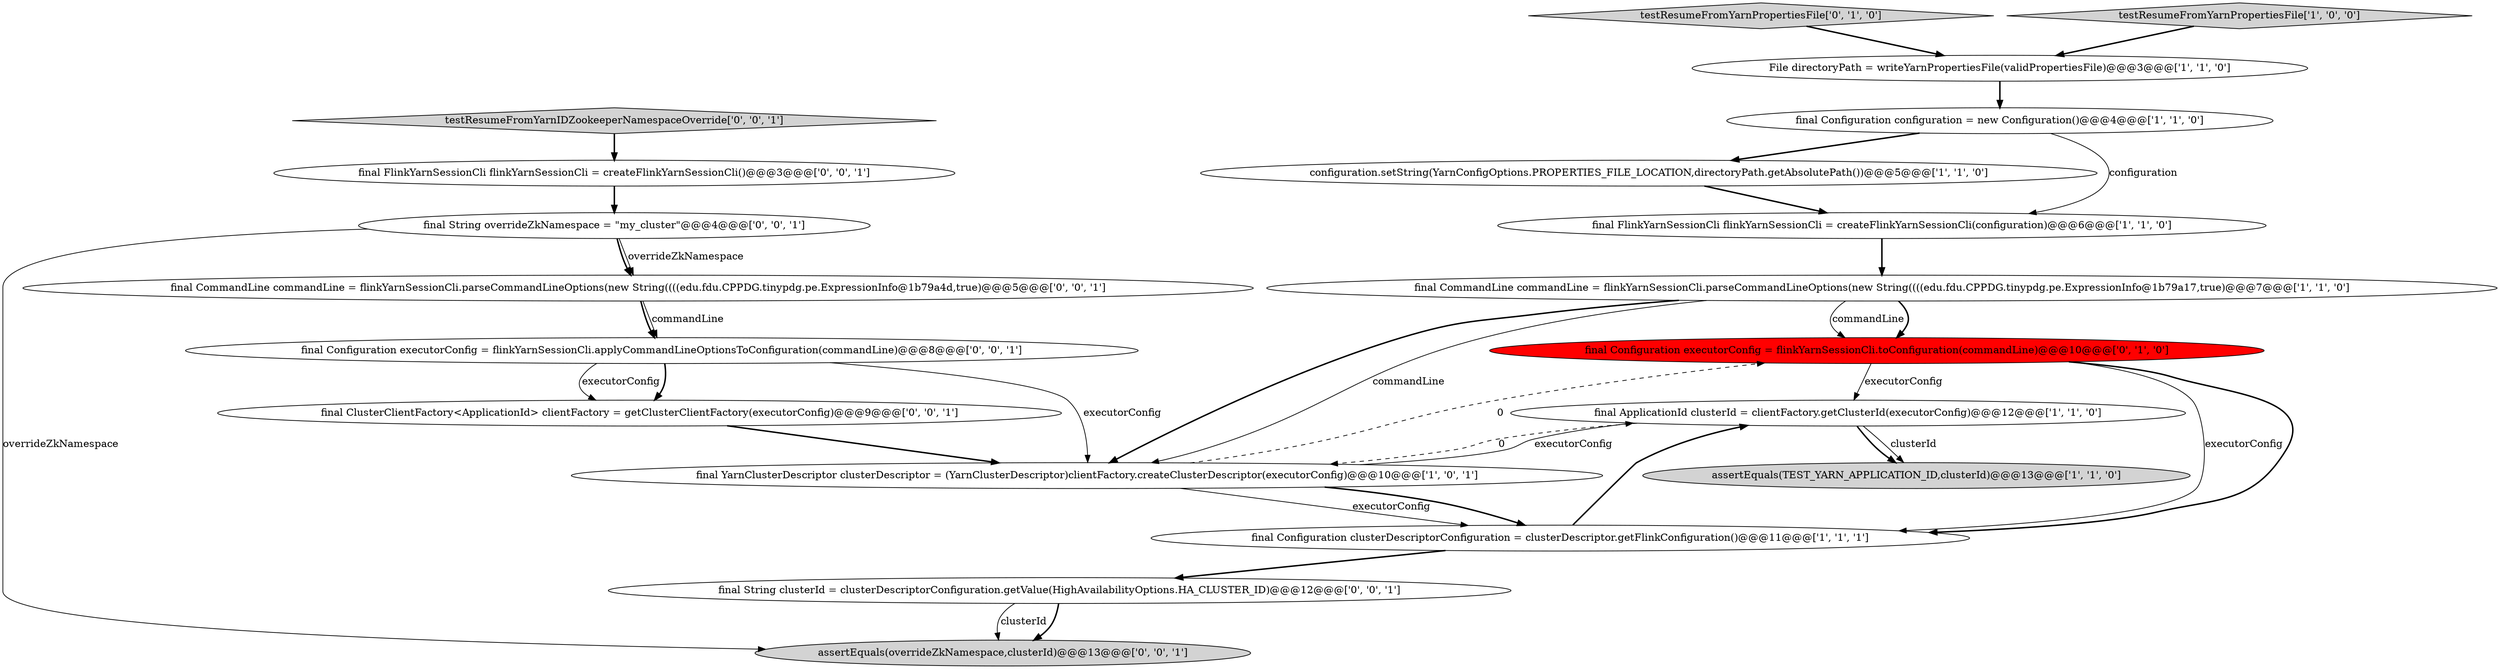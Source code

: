 digraph {
8 [style = filled, label = "final CommandLine commandLine = flinkYarnSessionCli.parseCommandLineOptions(new String((((edu.fdu.CPPDG.tinypdg.pe.ExpressionInfo@1b79a17,true)@@@7@@@['1', '1', '0']", fillcolor = white, shape = ellipse image = "AAA0AAABBB1BBB"];
16 [style = filled, label = "assertEquals(overrideZkNamespace,clusterId)@@@13@@@['0', '0', '1']", fillcolor = lightgray, shape = ellipse image = "AAA0AAABBB3BBB"];
1 [style = filled, label = "configuration.setString(YarnConfigOptions.PROPERTIES_FILE_LOCATION,directoryPath.getAbsolutePath())@@@5@@@['1', '1', '0']", fillcolor = white, shape = ellipse image = "AAA0AAABBB1BBB"];
17 [style = filled, label = "testResumeFromYarnIDZookeeperNamespaceOverride['0', '0', '1']", fillcolor = lightgray, shape = diamond image = "AAA0AAABBB3BBB"];
2 [style = filled, label = "final Configuration configuration = new Configuration()@@@4@@@['1', '1', '0']", fillcolor = white, shape = ellipse image = "AAA0AAABBB1BBB"];
0 [style = filled, label = "assertEquals(TEST_YARN_APPLICATION_ID,clusterId)@@@13@@@['1', '1', '0']", fillcolor = lightgray, shape = ellipse image = "AAA0AAABBB1BBB"];
10 [style = filled, label = "final Configuration executorConfig = flinkYarnSessionCli.toConfiguration(commandLine)@@@10@@@['0', '1', '0']", fillcolor = red, shape = ellipse image = "AAA1AAABBB2BBB"];
18 [style = filled, label = "final CommandLine commandLine = flinkYarnSessionCli.parseCommandLineOptions(new String((((edu.fdu.CPPDG.tinypdg.pe.ExpressionInfo@1b79a4d,true)@@@5@@@['0', '0', '1']", fillcolor = white, shape = ellipse image = "AAA0AAABBB3BBB"];
3 [style = filled, label = "final FlinkYarnSessionCli flinkYarnSessionCli = createFlinkYarnSessionCli(configuration)@@@6@@@['1', '1', '0']", fillcolor = white, shape = ellipse image = "AAA0AAABBB1BBB"];
14 [style = filled, label = "final FlinkYarnSessionCli flinkYarnSessionCli = createFlinkYarnSessionCli()@@@3@@@['0', '0', '1']", fillcolor = white, shape = ellipse image = "AAA0AAABBB3BBB"];
4 [style = filled, label = "final ApplicationId clusterId = clientFactory.getClusterId(executorConfig)@@@12@@@['1', '1', '0']", fillcolor = white, shape = ellipse image = "AAA0AAABBB1BBB"];
11 [style = filled, label = "testResumeFromYarnPropertiesFile['0', '1', '0']", fillcolor = lightgray, shape = diamond image = "AAA0AAABBB2BBB"];
6 [style = filled, label = "final YarnClusterDescriptor clusterDescriptor = (YarnClusterDescriptor)clientFactory.createClusterDescriptor(executorConfig)@@@10@@@['1', '0', '1']", fillcolor = white, shape = ellipse image = "AAA0AAABBB1BBB"];
9 [style = filled, label = "testResumeFromYarnPropertiesFile['1', '0', '0']", fillcolor = lightgray, shape = diamond image = "AAA0AAABBB1BBB"];
19 [style = filled, label = "final ClusterClientFactory<ApplicationId> clientFactory = getClusterClientFactory(executorConfig)@@@9@@@['0', '0', '1']", fillcolor = white, shape = ellipse image = "AAA0AAABBB3BBB"];
7 [style = filled, label = "File directoryPath = writeYarnPropertiesFile(validPropertiesFile)@@@3@@@['1', '1', '0']", fillcolor = white, shape = ellipse image = "AAA0AAABBB1BBB"];
15 [style = filled, label = "final String overrideZkNamespace = \"my_cluster\"@@@4@@@['0', '0', '1']", fillcolor = white, shape = ellipse image = "AAA0AAABBB3BBB"];
12 [style = filled, label = "final String clusterId = clusterDescriptorConfiguration.getValue(HighAvailabilityOptions.HA_CLUSTER_ID)@@@12@@@['0', '0', '1']", fillcolor = white, shape = ellipse image = "AAA0AAABBB3BBB"];
13 [style = filled, label = "final Configuration executorConfig = flinkYarnSessionCli.applyCommandLineOptionsToConfiguration(commandLine)@@@8@@@['0', '0', '1']", fillcolor = white, shape = ellipse image = "AAA0AAABBB3BBB"];
5 [style = filled, label = "final Configuration clusterDescriptorConfiguration = clusterDescriptor.getFlinkConfiguration()@@@11@@@['1', '1', '1']", fillcolor = white, shape = ellipse image = "AAA0AAABBB1BBB"];
8->6 [style = solid, label="commandLine"];
15->16 [style = solid, label="overrideZkNamespace"];
8->10 [style = bold, label=""];
10->4 [style = solid, label="executorConfig"];
2->1 [style = bold, label=""];
1->3 [style = bold, label=""];
13->6 [style = solid, label="executorConfig"];
10->5 [style = solid, label="executorConfig"];
8->6 [style = bold, label=""];
6->5 [style = solid, label="executorConfig"];
12->16 [style = bold, label=""];
9->7 [style = bold, label=""];
19->6 [style = bold, label=""];
4->6 [style = dashed, label="0"];
15->18 [style = bold, label=""];
4->0 [style = bold, label=""];
6->10 [style = dashed, label="0"];
2->3 [style = solid, label="configuration"];
18->13 [style = solid, label="commandLine"];
6->5 [style = bold, label=""];
13->19 [style = bold, label=""];
13->19 [style = solid, label="executorConfig"];
10->5 [style = bold, label=""];
5->12 [style = bold, label=""];
12->16 [style = solid, label="clusterId"];
17->14 [style = bold, label=""];
7->2 [style = bold, label=""];
6->4 [style = solid, label="executorConfig"];
3->8 [style = bold, label=""];
5->4 [style = bold, label=""];
18->13 [style = bold, label=""];
14->15 [style = bold, label=""];
8->10 [style = solid, label="commandLine"];
4->0 [style = solid, label="clusterId"];
11->7 [style = bold, label=""];
15->18 [style = solid, label="overrideZkNamespace"];
}
